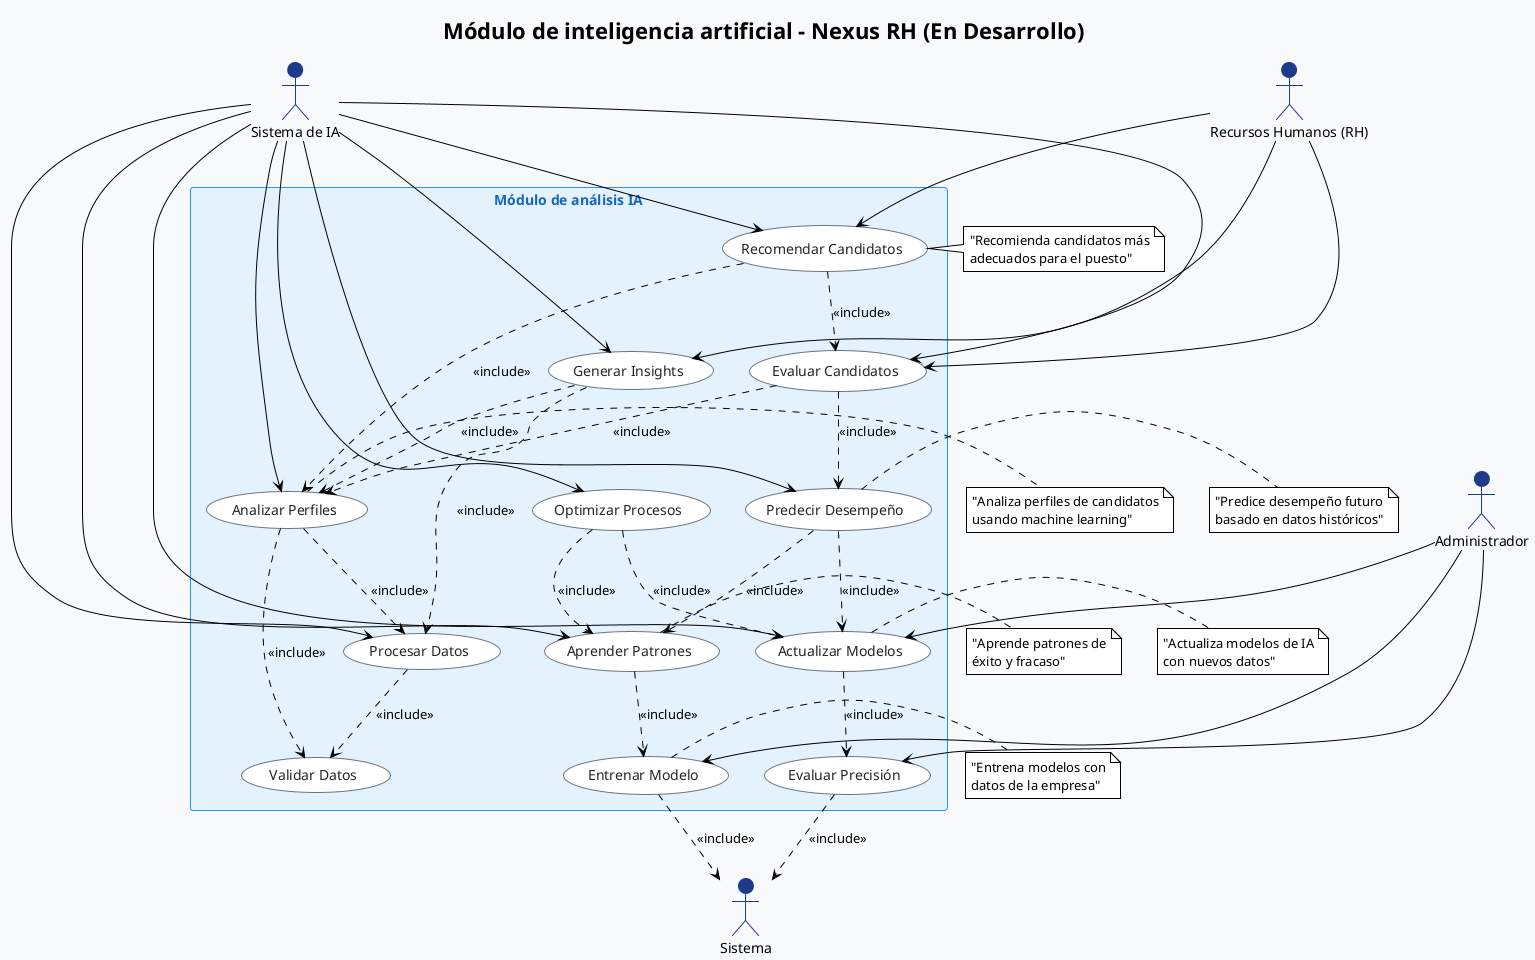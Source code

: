 @startuml "Nexus RH - Módulo de inteligencia artificial (En Desarrollo)"
!theme plain
skinparam backgroundColor #F8F9FA
skinparam actor {
    BackgroundColor #1e3a8a
    BorderColor #1e3a8a
    FontColor #000000
}
skinparam usecase {
    BackgroundColor #FFFFFF
    BorderColor #6c757d
    FontColor #212529
}
skinparam rectangle {
    BackgroundColor #E3F2FD
    BorderColor #2196F3
    FontColor #1565C0
}

title "Módulo de inteligencia artificial - Nexus RH (En Desarrollo)"

actor SistemaIA as "Sistema de IA"
actor Administrador
actor RH as "Recursos Humanos (RH)"
actor Sistema

rectangle "Módulo de análisis IA" {
    usecase "Analizar Perfiles" as UC1
    usecase "Procesar Datos" as UC2
    usecase "Evaluar Candidatos" as UC3
    usecase "Predecir Desempeño" as UC4
    usecase "Recomendar Candidatos" as UC5
    usecase "Optimizar Procesos" as UC6
    usecase "Aprender Patrones" as UC7
    usecase "Actualizar Modelos" as UC8
    usecase "Generar Insights" as UC9
    usecase "Validar Datos" as UC10
    usecase "Entrenar Modelo" as UC11
    usecase "Evaluar Precisión" as UC12
}

' Relaciones del Sistema de IA
SistemaIA --> UC1
SistemaIA --> UC2
SistemaIA --> UC3
SistemaIA --> UC4
SistemaIA --> UC5
SistemaIA --> UC6
SistemaIA --> UC7
SistemaIA --> UC8
SistemaIA --> UC9

' Relaciones del Administrador
Administrador --> UC8
Administrador --> UC11
Administrador --> UC12

' Relaciones de RH
RH --> UC3
RH --> UC5
RH --> UC9

' Relaciones internas
UC1 ..> UC2 : <<include>>
UC1 ..> UC10 : <<include>>

UC2 ..> UC10 : <<include>>

UC3 ..> UC1 : <<include>>
UC3 ..> UC4 : <<include>>

UC4 ..> UC7 : <<include>>
UC4 ..> UC8 : <<include>>

UC5 ..> UC1 : <<include>>
UC5 ..> UC3 : <<include>>

UC6 ..> UC7 : <<include>>
UC6 ..> UC8 : <<include>>

UC7 ..> UC11 : <<include>>

UC8 ..> UC12 : <<include>>

UC9 ..> UC1 : <<include>>
UC9 ..> UC2 : <<include>>

UC11 ..> Sistema : <<include>>

UC12 ..> Sistema : <<include>>

' Notas explicativas
note right of UC1 : "Analiza perfiles de candidatos\nusando machine learning"
note right of UC4 : "Predice desempeño futuro\nbasado en datos históricos"
note right of UC5 : "Recomienda candidatos más\nadecuados para el puesto"
note right of UC7 : "Aprende patrones de\néxito y fracaso"
note right of UC8 : "Actualiza modelos de IA\ncon nuevos datos"
note right of UC11 : "Entrena modelos con\ndatos de la empresa"

@enduml 